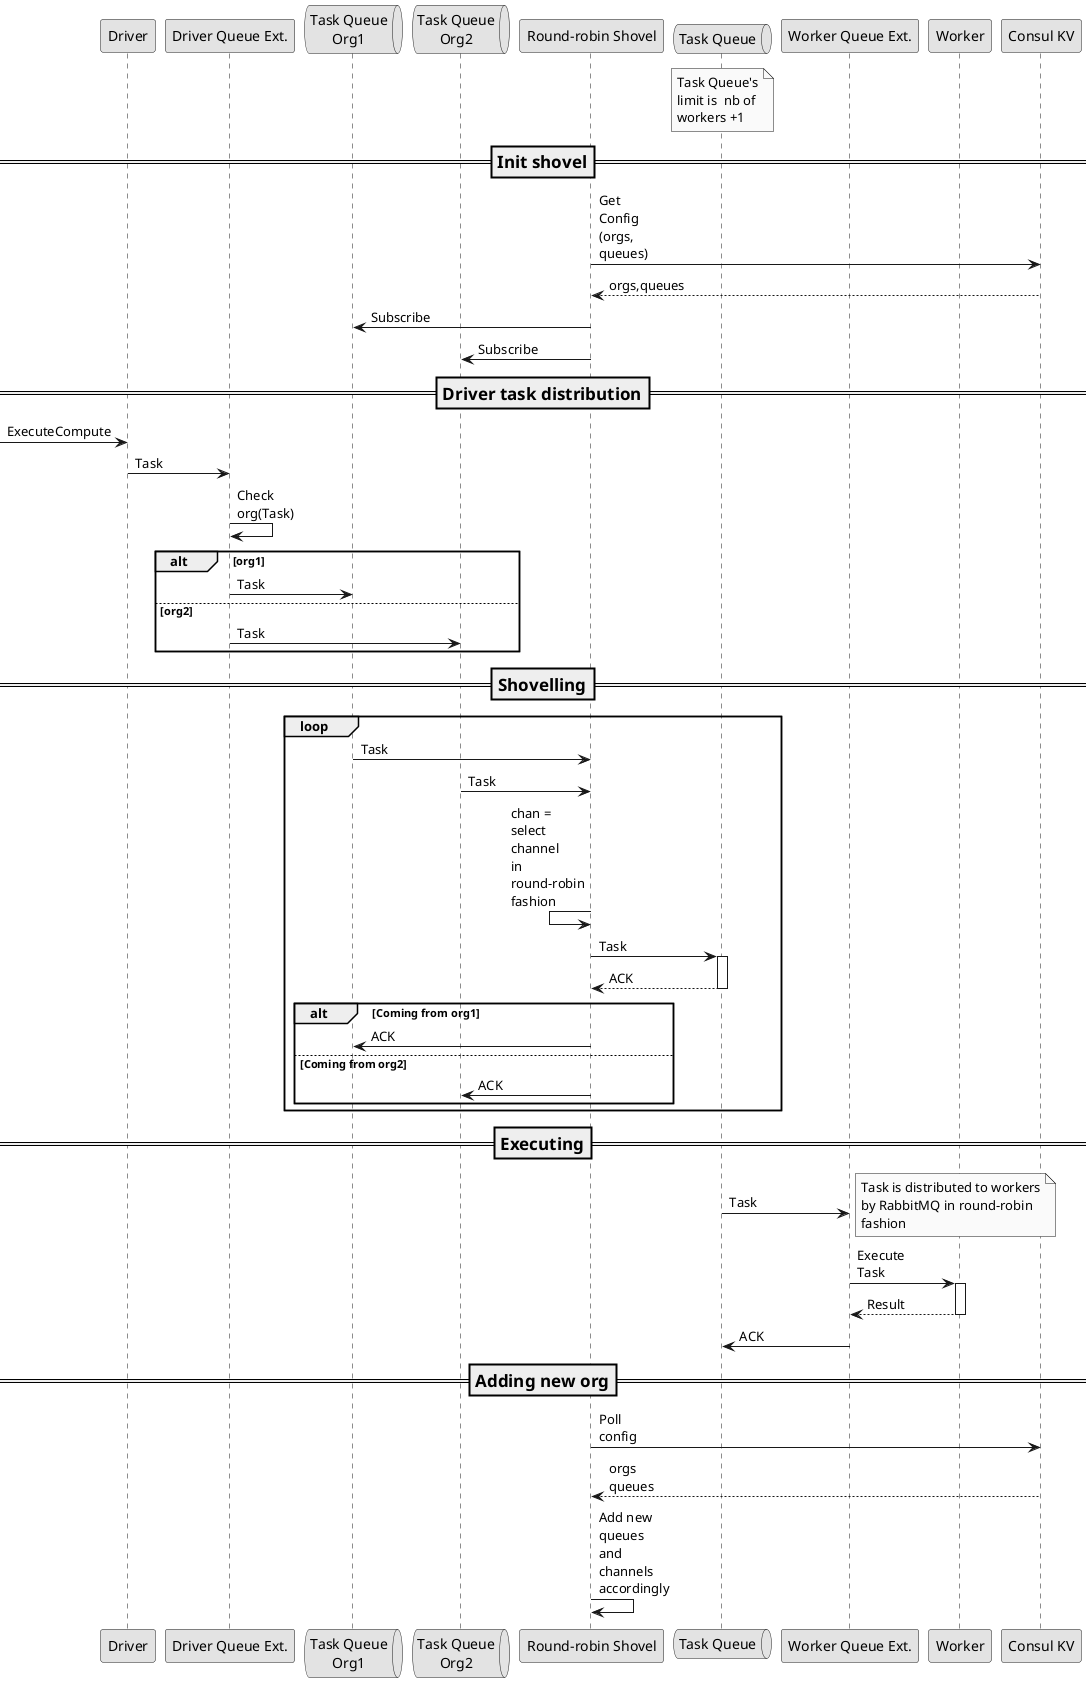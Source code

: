 @startuml
skinparam Monochrome true
skinparam Shadowing false
skinparam MaxMessageSize 60

participant "Driver" as drv
participant "Driver Queue Ext." as dext
queue "Task Queue\nOrg1" as que1
queue "Task Queue\nOrg2" as que2
participant "Round-robin Shovel" as shov
queue "Task Queue" as tque
participant "Worker Queue Ext." as wext
participant "Worker" as wrk
participant "Consul KV" as cons

note over tque
Task Queue's
limit is  nb of
workers +1 
end note

===Init shovel==
shov->cons: Get Config (orgs, queues)
return orgs,queues
que1<-shov: Subscribe
que2<-shov: Subscribe

===Driver task distribution==
->drv: ExecuteCompute
drv->dext: Task
dext->dext: Check org(Task)
alt org1
    dext->que1: Task
else org2
    dext->que2: Task
end


===Shovelling==
loop
    que1->shov: Task
    que2->shov: Task
    shov<-shov: chan = select channel in round-robin fashion
    shov->tque++: Task
    return ACK
    alt Coming from org1
    que1<-shov: ACK
    else Coming from org2
    que2<-shov: ACK
    end
end

===Executing==
tque->wext: Task
note right
Task is distributed to workers
by RabbitMQ in round-robin
fashion
end note
wext->wrk++: Execute Task
return Result
tque<-wext: ACK

===Adding new org==
shov->cons: Poll config
return orgs queues
shov->shov: Add new queues and channels accordingly

@enduml